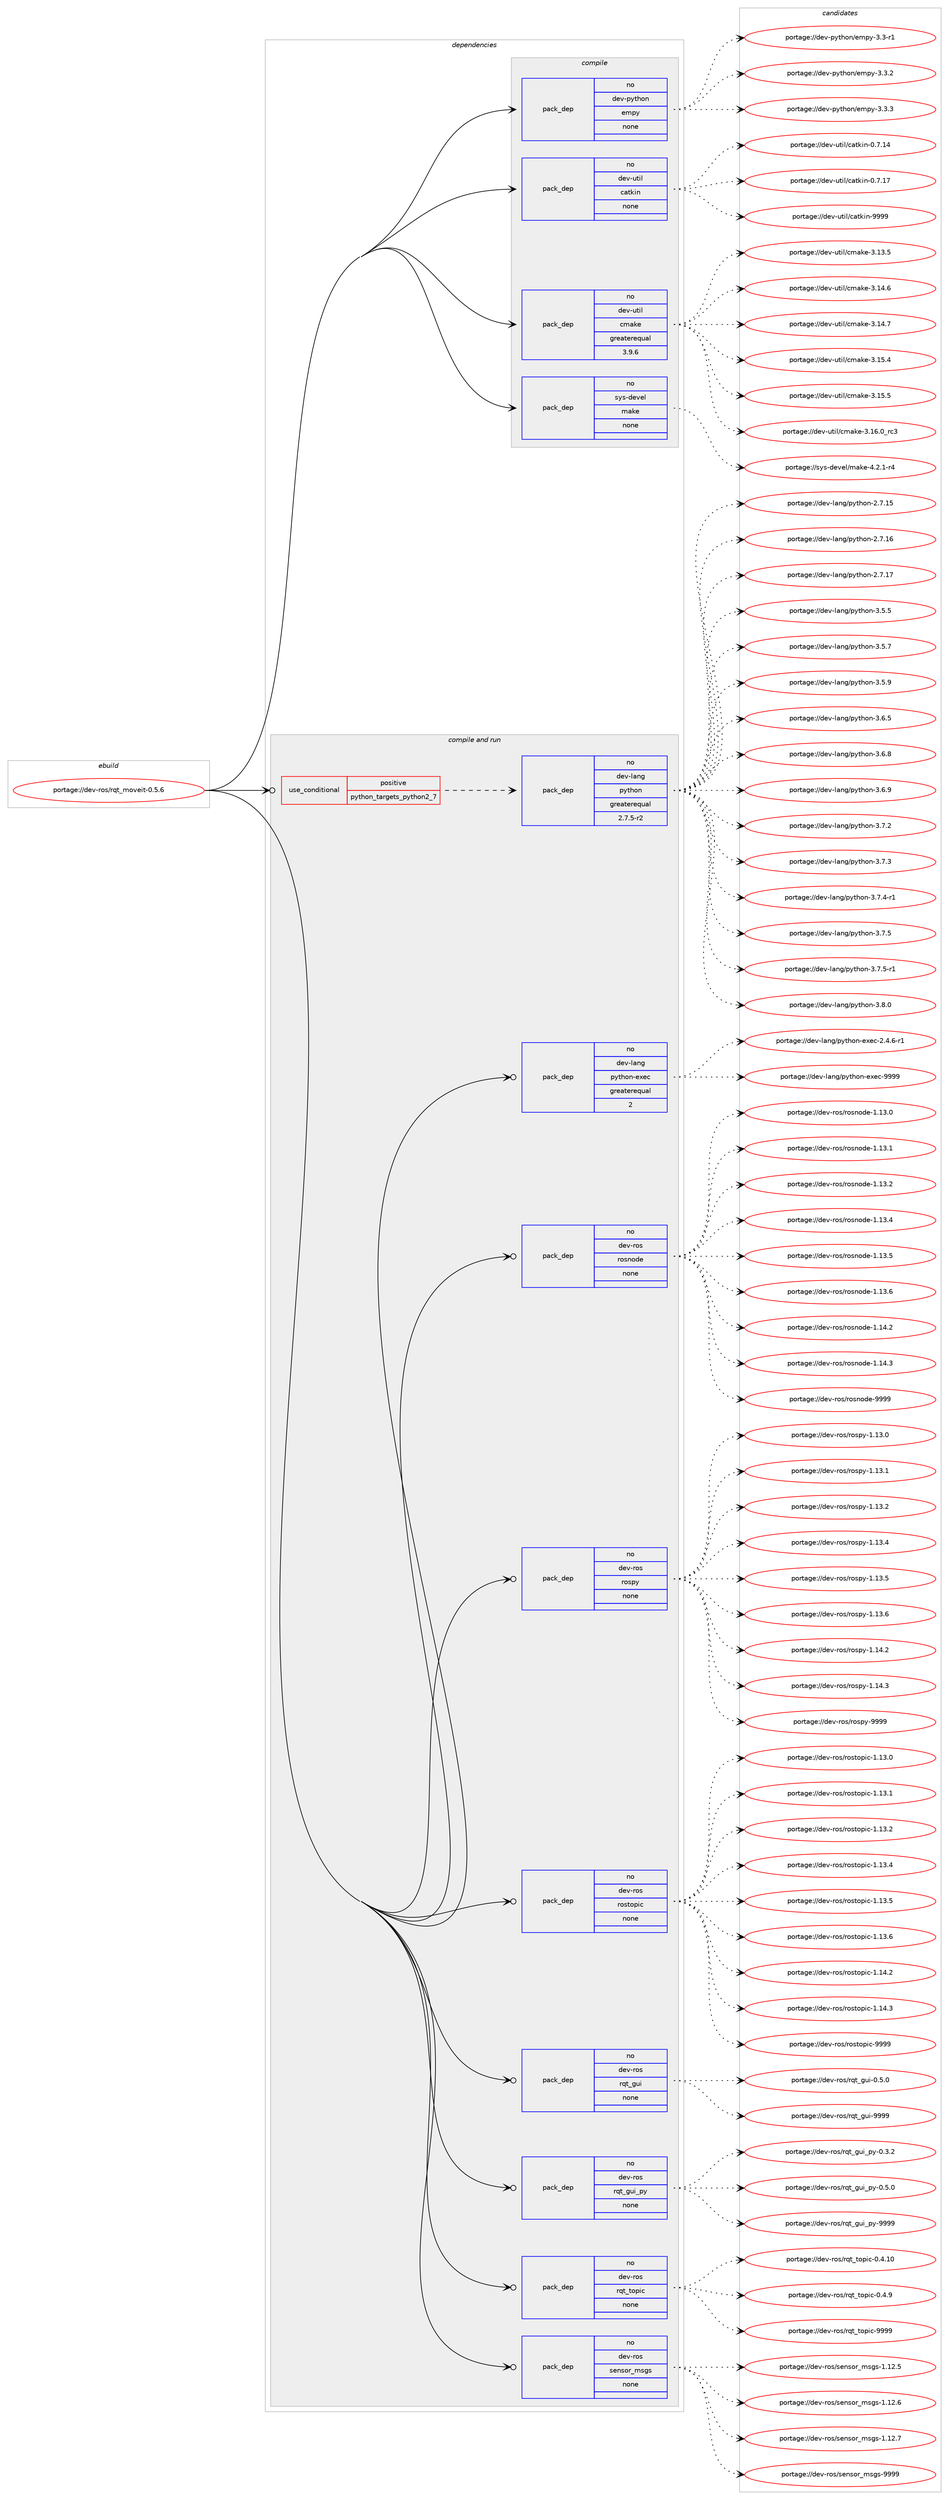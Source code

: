 digraph prolog {

# *************
# Graph options
# *************

newrank=true;
concentrate=true;
compound=true;
graph [rankdir=LR,fontname=Helvetica,fontsize=10,ranksep=1.5];#, ranksep=2.5, nodesep=0.2];
edge  [arrowhead=vee];
node  [fontname=Helvetica,fontsize=10];

# **********
# The ebuild
# **********

subgraph cluster_leftcol {
color=gray;
rank=same;
label=<<i>ebuild</i>>;
id [label="portage://dev-ros/rqt_moveit-0.5.6", color=red, width=4, href="../dev-ros/rqt_moveit-0.5.6.svg"];
}

# ****************
# The dependencies
# ****************

subgraph cluster_midcol {
color=gray;
label=<<i>dependencies</i>>;
subgraph cluster_compile {
fillcolor="#eeeeee";
style=filled;
label=<<i>compile</i>>;
subgraph pack152638 {
dependency200657 [label=<<TABLE BORDER="0" CELLBORDER="1" CELLSPACING="0" CELLPADDING="4" WIDTH="220"><TR><TD ROWSPAN="6" CELLPADDING="30">pack_dep</TD></TR><TR><TD WIDTH="110">no</TD></TR><TR><TD>dev-python</TD></TR><TR><TD>empy</TD></TR><TR><TD>none</TD></TR><TR><TD></TD></TR></TABLE>>, shape=none, color=blue];
}
id:e -> dependency200657:w [weight=20,style="solid",arrowhead="vee"];
subgraph pack152639 {
dependency200658 [label=<<TABLE BORDER="0" CELLBORDER="1" CELLSPACING="0" CELLPADDING="4" WIDTH="220"><TR><TD ROWSPAN="6" CELLPADDING="30">pack_dep</TD></TR><TR><TD WIDTH="110">no</TD></TR><TR><TD>dev-util</TD></TR><TR><TD>catkin</TD></TR><TR><TD>none</TD></TR><TR><TD></TD></TR></TABLE>>, shape=none, color=blue];
}
id:e -> dependency200658:w [weight=20,style="solid",arrowhead="vee"];
subgraph pack152640 {
dependency200659 [label=<<TABLE BORDER="0" CELLBORDER="1" CELLSPACING="0" CELLPADDING="4" WIDTH="220"><TR><TD ROWSPAN="6" CELLPADDING="30">pack_dep</TD></TR><TR><TD WIDTH="110">no</TD></TR><TR><TD>dev-util</TD></TR><TR><TD>cmake</TD></TR><TR><TD>greaterequal</TD></TR><TR><TD>3.9.6</TD></TR></TABLE>>, shape=none, color=blue];
}
id:e -> dependency200659:w [weight=20,style="solid",arrowhead="vee"];
subgraph pack152641 {
dependency200660 [label=<<TABLE BORDER="0" CELLBORDER="1" CELLSPACING="0" CELLPADDING="4" WIDTH="220"><TR><TD ROWSPAN="6" CELLPADDING="30">pack_dep</TD></TR><TR><TD WIDTH="110">no</TD></TR><TR><TD>sys-devel</TD></TR><TR><TD>make</TD></TR><TR><TD>none</TD></TR><TR><TD></TD></TR></TABLE>>, shape=none, color=blue];
}
id:e -> dependency200660:w [weight=20,style="solid",arrowhead="vee"];
}
subgraph cluster_compileandrun {
fillcolor="#eeeeee";
style=filled;
label=<<i>compile and run</i>>;
subgraph cond44591 {
dependency200661 [label=<<TABLE BORDER="0" CELLBORDER="1" CELLSPACING="0" CELLPADDING="4"><TR><TD ROWSPAN="3" CELLPADDING="10">use_conditional</TD></TR><TR><TD>positive</TD></TR><TR><TD>python_targets_python2_7</TD></TR></TABLE>>, shape=none, color=red];
subgraph pack152642 {
dependency200662 [label=<<TABLE BORDER="0" CELLBORDER="1" CELLSPACING="0" CELLPADDING="4" WIDTH="220"><TR><TD ROWSPAN="6" CELLPADDING="30">pack_dep</TD></TR><TR><TD WIDTH="110">no</TD></TR><TR><TD>dev-lang</TD></TR><TR><TD>python</TD></TR><TR><TD>greaterequal</TD></TR><TR><TD>2.7.5-r2</TD></TR></TABLE>>, shape=none, color=blue];
}
dependency200661:e -> dependency200662:w [weight=20,style="dashed",arrowhead="vee"];
}
id:e -> dependency200661:w [weight=20,style="solid",arrowhead="odotvee"];
subgraph pack152643 {
dependency200663 [label=<<TABLE BORDER="0" CELLBORDER="1" CELLSPACING="0" CELLPADDING="4" WIDTH="220"><TR><TD ROWSPAN="6" CELLPADDING="30">pack_dep</TD></TR><TR><TD WIDTH="110">no</TD></TR><TR><TD>dev-lang</TD></TR><TR><TD>python-exec</TD></TR><TR><TD>greaterequal</TD></TR><TR><TD>2</TD></TR></TABLE>>, shape=none, color=blue];
}
id:e -> dependency200663:w [weight=20,style="solid",arrowhead="odotvee"];
subgraph pack152644 {
dependency200664 [label=<<TABLE BORDER="0" CELLBORDER="1" CELLSPACING="0" CELLPADDING="4" WIDTH="220"><TR><TD ROWSPAN="6" CELLPADDING="30">pack_dep</TD></TR><TR><TD WIDTH="110">no</TD></TR><TR><TD>dev-ros</TD></TR><TR><TD>rosnode</TD></TR><TR><TD>none</TD></TR><TR><TD></TD></TR></TABLE>>, shape=none, color=blue];
}
id:e -> dependency200664:w [weight=20,style="solid",arrowhead="odotvee"];
subgraph pack152645 {
dependency200665 [label=<<TABLE BORDER="0" CELLBORDER="1" CELLSPACING="0" CELLPADDING="4" WIDTH="220"><TR><TD ROWSPAN="6" CELLPADDING="30">pack_dep</TD></TR><TR><TD WIDTH="110">no</TD></TR><TR><TD>dev-ros</TD></TR><TR><TD>rospy</TD></TR><TR><TD>none</TD></TR><TR><TD></TD></TR></TABLE>>, shape=none, color=blue];
}
id:e -> dependency200665:w [weight=20,style="solid",arrowhead="odotvee"];
subgraph pack152646 {
dependency200666 [label=<<TABLE BORDER="0" CELLBORDER="1" CELLSPACING="0" CELLPADDING="4" WIDTH="220"><TR><TD ROWSPAN="6" CELLPADDING="30">pack_dep</TD></TR><TR><TD WIDTH="110">no</TD></TR><TR><TD>dev-ros</TD></TR><TR><TD>rostopic</TD></TR><TR><TD>none</TD></TR><TR><TD></TD></TR></TABLE>>, shape=none, color=blue];
}
id:e -> dependency200666:w [weight=20,style="solid",arrowhead="odotvee"];
subgraph pack152647 {
dependency200667 [label=<<TABLE BORDER="0" CELLBORDER="1" CELLSPACING="0" CELLPADDING="4" WIDTH="220"><TR><TD ROWSPAN="6" CELLPADDING="30">pack_dep</TD></TR><TR><TD WIDTH="110">no</TD></TR><TR><TD>dev-ros</TD></TR><TR><TD>rqt_gui</TD></TR><TR><TD>none</TD></TR><TR><TD></TD></TR></TABLE>>, shape=none, color=blue];
}
id:e -> dependency200667:w [weight=20,style="solid",arrowhead="odotvee"];
subgraph pack152648 {
dependency200668 [label=<<TABLE BORDER="0" CELLBORDER="1" CELLSPACING="0" CELLPADDING="4" WIDTH="220"><TR><TD ROWSPAN="6" CELLPADDING="30">pack_dep</TD></TR><TR><TD WIDTH="110">no</TD></TR><TR><TD>dev-ros</TD></TR><TR><TD>rqt_gui_py</TD></TR><TR><TD>none</TD></TR><TR><TD></TD></TR></TABLE>>, shape=none, color=blue];
}
id:e -> dependency200668:w [weight=20,style="solid",arrowhead="odotvee"];
subgraph pack152649 {
dependency200669 [label=<<TABLE BORDER="0" CELLBORDER="1" CELLSPACING="0" CELLPADDING="4" WIDTH="220"><TR><TD ROWSPAN="6" CELLPADDING="30">pack_dep</TD></TR><TR><TD WIDTH="110">no</TD></TR><TR><TD>dev-ros</TD></TR><TR><TD>rqt_topic</TD></TR><TR><TD>none</TD></TR><TR><TD></TD></TR></TABLE>>, shape=none, color=blue];
}
id:e -> dependency200669:w [weight=20,style="solid",arrowhead="odotvee"];
subgraph pack152650 {
dependency200670 [label=<<TABLE BORDER="0" CELLBORDER="1" CELLSPACING="0" CELLPADDING="4" WIDTH="220"><TR><TD ROWSPAN="6" CELLPADDING="30">pack_dep</TD></TR><TR><TD WIDTH="110">no</TD></TR><TR><TD>dev-ros</TD></TR><TR><TD>sensor_msgs</TD></TR><TR><TD>none</TD></TR><TR><TD></TD></TR></TABLE>>, shape=none, color=blue];
}
id:e -> dependency200670:w [weight=20,style="solid",arrowhead="odotvee"];
}
subgraph cluster_run {
fillcolor="#eeeeee";
style=filled;
label=<<i>run</i>>;
}
}

# **************
# The candidates
# **************

subgraph cluster_choices {
rank=same;
color=gray;
label=<<i>candidates</i>>;

subgraph choice152638 {
color=black;
nodesep=1;
choiceportage1001011184511212111610411111047101109112121455146514511449 [label="portage://dev-python/empy-3.3-r1", color=red, width=4,href="../dev-python/empy-3.3-r1.svg"];
choiceportage1001011184511212111610411111047101109112121455146514650 [label="portage://dev-python/empy-3.3.2", color=red, width=4,href="../dev-python/empy-3.3.2.svg"];
choiceportage1001011184511212111610411111047101109112121455146514651 [label="portage://dev-python/empy-3.3.3", color=red, width=4,href="../dev-python/empy-3.3.3.svg"];
dependency200657:e -> choiceportage1001011184511212111610411111047101109112121455146514511449:w [style=dotted,weight="100"];
dependency200657:e -> choiceportage1001011184511212111610411111047101109112121455146514650:w [style=dotted,weight="100"];
dependency200657:e -> choiceportage1001011184511212111610411111047101109112121455146514651:w [style=dotted,weight="100"];
}
subgraph choice152639 {
color=black;
nodesep=1;
choiceportage1001011184511711610510847999711610710511045484655464952 [label="portage://dev-util/catkin-0.7.14", color=red, width=4,href="../dev-util/catkin-0.7.14.svg"];
choiceportage1001011184511711610510847999711610710511045484655464955 [label="portage://dev-util/catkin-0.7.17", color=red, width=4,href="../dev-util/catkin-0.7.17.svg"];
choiceportage100101118451171161051084799971161071051104557575757 [label="portage://dev-util/catkin-9999", color=red, width=4,href="../dev-util/catkin-9999.svg"];
dependency200658:e -> choiceportage1001011184511711610510847999711610710511045484655464952:w [style=dotted,weight="100"];
dependency200658:e -> choiceportage1001011184511711610510847999711610710511045484655464955:w [style=dotted,weight="100"];
dependency200658:e -> choiceportage100101118451171161051084799971161071051104557575757:w [style=dotted,weight="100"];
}
subgraph choice152640 {
color=black;
nodesep=1;
choiceportage1001011184511711610510847991099710710145514649514653 [label="portage://dev-util/cmake-3.13.5", color=red, width=4,href="../dev-util/cmake-3.13.5.svg"];
choiceportage1001011184511711610510847991099710710145514649524654 [label="portage://dev-util/cmake-3.14.6", color=red, width=4,href="../dev-util/cmake-3.14.6.svg"];
choiceportage1001011184511711610510847991099710710145514649524655 [label="portage://dev-util/cmake-3.14.7", color=red, width=4,href="../dev-util/cmake-3.14.7.svg"];
choiceportage1001011184511711610510847991099710710145514649534652 [label="portage://dev-util/cmake-3.15.4", color=red, width=4,href="../dev-util/cmake-3.15.4.svg"];
choiceportage1001011184511711610510847991099710710145514649534653 [label="portage://dev-util/cmake-3.15.5", color=red, width=4,href="../dev-util/cmake-3.15.5.svg"];
choiceportage1001011184511711610510847991099710710145514649544648951149951 [label="portage://dev-util/cmake-3.16.0_rc3", color=red, width=4,href="../dev-util/cmake-3.16.0_rc3.svg"];
dependency200659:e -> choiceportage1001011184511711610510847991099710710145514649514653:w [style=dotted,weight="100"];
dependency200659:e -> choiceportage1001011184511711610510847991099710710145514649524654:w [style=dotted,weight="100"];
dependency200659:e -> choiceportage1001011184511711610510847991099710710145514649524655:w [style=dotted,weight="100"];
dependency200659:e -> choiceportage1001011184511711610510847991099710710145514649534652:w [style=dotted,weight="100"];
dependency200659:e -> choiceportage1001011184511711610510847991099710710145514649534653:w [style=dotted,weight="100"];
dependency200659:e -> choiceportage1001011184511711610510847991099710710145514649544648951149951:w [style=dotted,weight="100"];
}
subgraph choice152641 {
color=black;
nodesep=1;
choiceportage1151211154510010111810110847109971071014552465046494511452 [label="portage://sys-devel/make-4.2.1-r4", color=red, width=4,href="../sys-devel/make-4.2.1-r4.svg"];
dependency200660:e -> choiceportage1151211154510010111810110847109971071014552465046494511452:w [style=dotted,weight="100"];
}
subgraph choice152642 {
color=black;
nodesep=1;
choiceportage10010111845108971101034711212111610411111045504655464953 [label="portage://dev-lang/python-2.7.15", color=red, width=4,href="../dev-lang/python-2.7.15.svg"];
choiceportage10010111845108971101034711212111610411111045504655464954 [label="portage://dev-lang/python-2.7.16", color=red, width=4,href="../dev-lang/python-2.7.16.svg"];
choiceportage10010111845108971101034711212111610411111045504655464955 [label="portage://dev-lang/python-2.7.17", color=red, width=4,href="../dev-lang/python-2.7.17.svg"];
choiceportage100101118451089711010347112121116104111110455146534653 [label="portage://dev-lang/python-3.5.5", color=red, width=4,href="../dev-lang/python-3.5.5.svg"];
choiceportage100101118451089711010347112121116104111110455146534655 [label="portage://dev-lang/python-3.5.7", color=red, width=4,href="../dev-lang/python-3.5.7.svg"];
choiceportage100101118451089711010347112121116104111110455146534657 [label="portage://dev-lang/python-3.5.9", color=red, width=4,href="../dev-lang/python-3.5.9.svg"];
choiceportage100101118451089711010347112121116104111110455146544653 [label="portage://dev-lang/python-3.6.5", color=red, width=4,href="../dev-lang/python-3.6.5.svg"];
choiceportage100101118451089711010347112121116104111110455146544656 [label="portage://dev-lang/python-3.6.8", color=red, width=4,href="../dev-lang/python-3.6.8.svg"];
choiceportage100101118451089711010347112121116104111110455146544657 [label="portage://dev-lang/python-3.6.9", color=red, width=4,href="../dev-lang/python-3.6.9.svg"];
choiceportage100101118451089711010347112121116104111110455146554650 [label="portage://dev-lang/python-3.7.2", color=red, width=4,href="../dev-lang/python-3.7.2.svg"];
choiceportage100101118451089711010347112121116104111110455146554651 [label="portage://dev-lang/python-3.7.3", color=red, width=4,href="../dev-lang/python-3.7.3.svg"];
choiceportage1001011184510897110103471121211161041111104551465546524511449 [label="portage://dev-lang/python-3.7.4-r1", color=red, width=4,href="../dev-lang/python-3.7.4-r1.svg"];
choiceportage100101118451089711010347112121116104111110455146554653 [label="portage://dev-lang/python-3.7.5", color=red, width=4,href="../dev-lang/python-3.7.5.svg"];
choiceportage1001011184510897110103471121211161041111104551465546534511449 [label="portage://dev-lang/python-3.7.5-r1", color=red, width=4,href="../dev-lang/python-3.7.5-r1.svg"];
choiceportage100101118451089711010347112121116104111110455146564648 [label="portage://dev-lang/python-3.8.0", color=red, width=4,href="../dev-lang/python-3.8.0.svg"];
dependency200662:e -> choiceportage10010111845108971101034711212111610411111045504655464953:w [style=dotted,weight="100"];
dependency200662:e -> choiceportage10010111845108971101034711212111610411111045504655464954:w [style=dotted,weight="100"];
dependency200662:e -> choiceportage10010111845108971101034711212111610411111045504655464955:w [style=dotted,weight="100"];
dependency200662:e -> choiceportage100101118451089711010347112121116104111110455146534653:w [style=dotted,weight="100"];
dependency200662:e -> choiceportage100101118451089711010347112121116104111110455146534655:w [style=dotted,weight="100"];
dependency200662:e -> choiceportage100101118451089711010347112121116104111110455146534657:w [style=dotted,weight="100"];
dependency200662:e -> choiceportage100101118451089711010347112121116104111110455146544653:w [style=dotted,weight="100"];
dependency200662:e -> choiceportage100101118451089711010347112121116104111110455146544656:w [style=dotted,weight="100"];
dependency200662:e -> choiceportage100101118451089711010347112121116104111110455146544657:w [style=dotted,weight="100"];
dependency200662:e -> choiceportage100101118451089711010347112121116104111110455146554650:w [style=dotted,weight="100"];
dependency200662:e -> choiceportage100101118451089711010347112121116104111110455146554651:w [style=dotted,weight="100"];
dependency200662:e -> choiceportage1001011184510897110103471121211161041111104551465546524511449:w [style=dotted,weight="100"];
dependency200662:e -> choiceportage100101118451089711010347112121116104111110455146554653:w [style=dotted,weight="100"];
dependency200662:e -> choiceportage1001011184510897110103471121211161041111104551465546534511449:w [style=dotted,weight="100"];
dependency200662:e -> choiceportage100101118451089711010347112121116104111110455146564648:w [style=dotted,weight="100"];
}
subgraph choice152643 {
color=black;
nodesep=1;
choiceportage10010111845108971101034711212111610411111045101120101994550465246544511449 [label="portage://dev-lang/python-exec-2.4.6-r1", color=red, width=4,href="../dev-lang/python-exec-2.4.6-r1.svg"];
choiceportage10010111845108971101034711212111610411111045101120101994557575757 [label="portage://dev-lang/python-exec-9999", color=red, width=4,href="../dev-lang/python-exec-9999.svg"];
dependency200663:e -> choiceportage10010111845108971101034711212111610411111045101120101994550465246544511449:w [style=dotted,weight="100"];
dependency200663:e -> choiceportage10010111845108971101034711212111610411111045101120101994557575757:w [style=dotted,weight="100"];
}
subgraph choice152644 {
color=black;
nodesep=1;
choiceportage100101118451141111154711411111511011110010145494649514648 [label="portage://dev-ros/rosnode-1.13.0", color=red, width=4,href="../dev-ros/rosnode-1.13.0.svg"];
choiceportage100101118451141111154711411111511011110010145494649514649 [label="portage://dev-ros/rosnode-1.13.1", color=red, width=4,href="../dev-ros/rosnode-1.13.1.svg"];
choiceportage100101118451141111154711411111511011110010145494649514650 [label="portage://dev-ros/rosnode-1.13.2", color=red, width=4,href="../dev-ros/rosnode-1.13.2.svg"];
choiceportage100101118451141111154711411111511011110010145494649514652 [label="portage://dev-ros/rosnode-1.13.4", color=red, width=4,href="../dev-ros/rosnode-1.13.4.svg"];
choiceportage100101118451141111154711411111511011110010145494649514653 [label="portage://dev-ros/rosnode-1.13.5", color=red, width=4,href="../dev-ros/rosnode-1.13.5.svg"];
choiceportage100101118451141111154711411111511011110010145494649514654 [label="portage://dev-ros/rosnode-1.13.6", color=red, width=4,href="../dev-ros/rosnode-1.13.6.svg"];
choiceportage100101118451141111154711411111511011110010145494649524650 [label="portage://dev-ros/rosnode-1.14.2", color=red, width=4,href="../dev-ros/rosnode-1.14.2.svg"];
choiceportage100101118451141111154711411111511011110010145494649524651 [label="portage://dev-ros/rosnode-1.14.3", color=red, width=4,href="../dev-ros/rosnode-1.14.3.svg"];
choiceportage10010111845114111115471141111151101111001014557575757 [label="portage://dev-ros/rosnode-9999", color=red, width=4,href="../dev-ros/rosnode-9999.svg"];
dependency200664:e -> choiceportage100101118451141111154711411111511011110010145494649514648:w [style=dotted,weight="100"];
dependency200664:e -> choiceportage100101118451141111154711411111511011110010145494649514649:w [style=dotted,weight="100"];
dependency200664:e -> choiceportage100101118451141111154711411111511011110010145494649514650:w [style=dotted,weight="100"];
dependency200664:e -> choiceportage100101118451141111154711411111511011110010145494649514652:w [style=dotted,weight="100"];
dependency200664:e -> choiceportage100101118451141111154711411111511011110010145494649514653:w [style=dotted,weight="100"];
dependency200664:e -> choiceportage100101118451141111154711411111511011110010145494649514654:w [style=dotted,weight="100"];
dependency200664:e -> choiceportage100101118451141111154711411111511011110010145494649524650:w [style=dotted,weight="100"];
dependency200664:e -> choiceportage100101118451141111154711411111511011110010145494649524651:w [style=dotted,weight="100"];
dependency200664:e -> choiceportage10010111845114111115471141111151101111001014557575757:w [style=dotted,weight="100"];
}
subgraph choice152645 {
color=black;
nodesep=1;
choiceportage100101118451141111154711411111511212145494649514648 [label="portage://dev-ros/rospy-1.13.0", color=red, width=4,href="../dev-ros/rospy-1.13.0.svg"];
choiceportage100101118451141111154711411111511212145494649514649 [label="portage://dev-ros/rospy-1.13.1", color=red, width=4,href="../dev-ros/rospy-1.13.1.svg"];
choiceportage100101118451141111154711411111511212145494649514650 [label="portage://dev-ros/rospy-1.13.2", color=red, width=4,href="../dev-ros/rospy-1.13.2.svg"];
choiceportage100101118451141111154711411111511212145494649514652 [label="portage://dev-ros/rospy-1.13.4", color=red, width=4,href="../dev-ros/rospy-1.13.4.svg"];
choiceportage100101118451141111154711411111511212145494649514653 [label="portage://dev-ros/rospy-1.13.5", color=red, width=4,href="../dev-ros/rospy-1.13.5.svg"];
choiceportage100101118451141111154711411111511212145494649514654 [label="portage://dev-ros/rospy-1.13.6", color=red, width=4,href="../dev-ros/rospy-1.13.6.svg"];
choiceportage100101118451141111154711411111511212145494649524650 [label="portage://dev-ros/rospy-1.14.2", color=red, width=4,href="../dev-ros/rospy-1.14.2.svg"];
choiceportage100101118451141111154711411111511212145494649524651 [label="portage://dev-ros/rospy-1.14.3", color=red, width=4,href="../dev-ros/rospy-1.14.3.svg"];
choiceportage10010111845114111115471141111151121214557575757 [label="portage://dev-ros/rospy-9999", color=red, width=4,href="../dev-ros/rospy-9999.svg"];
dependency200665:e -> choiceportage100101118451141111154711411111511212145494649514648:w [style=dotted,weight="100"];
dependency200665:e -> choiceportage100101118451141111154711411111511212145494649514649:w [style=dotted,weight="100"];
dependency200665:e -> choiceportage100101118451141111154711411111511212145494649514650:w [style=dotted,weight="100"];
dependency200665:e -> choiceportage100101118451141111154711411111511212145494649514652:w [style=dotted,weight="100"];
dependency200665:e -> choiceportage100101118451141111154711411111511212145494649514653:w [style=dotted,weight="100"];
dependency200665:e -> choiceportage100101118451141111154711411111511212145494649514654:w [style=dotted,weight="100"];
dependency200665:e -> choiceportage100101118451141111154711411111511212145494649524650:w [style=dotted,weight="100"];
dependency200665:e -> choiceportage100101118451141111154711411111511212145494649524651:w [style=dotted,weight="100"];
dependency200665:e -> choiceportage10010111845114111115471141111151121214557575757:w [style=dotted,weight="100"];
}
subgraph choice152646 {
color=black;
nodesep=1;
choiceportage10010111845114111115471141111151161111121059945494649514648 [label="portage://dev-ros/rostopic-1.13.0", color=red, width=4,href="../dev-ros/rostopic-1.13.0.svg"];
choiceportage10010111845114111115471141111151161111121059945494649514649 [label="portage://dev-ros/rostopic-1.13.1", color=red, width=4,href="../dev-ros/rostopic-1.13.1.svg"];
choiceportage10010111845114111115471141111151161111121059945494649514650 [label="portage://dev-ros/rostopic-1.13.2", color=red, width=4,href="../dev-ros/rostopic-1.13.2.svg"];
choiceportage10010111845114111115471141111151161111121059945494649514652 [label="portage://dev-ros/rostopic-1.13.4", color=red, width=4,href="../dev-ros/rostopic-1.13.4.svg"];
choiceportage10010111845114111115471141111151161111121059945494649514653 [label="portage://dev-ros/rostopic-1.13.5", color=red, width=4,href="../dev-ros/rostopic-1.13.5.svg"];
choiceportage10010111845114111115471141111151161111121059945494649514654 [label="portage://dev-ros/rostopic-1.13.6", color=red, width=4,href="../dev-ros/rostopic-1.13.6.svg"];
choiceportage10010111845114111115471141111151161111121059945494649524650 [label="portage://dev-ros/rostopic-1.14.2", color=red, width=4,href="../dev-ros/rostopic-1.14.2.svg"];
choiceportage10010111845114111115471141111151161111121059945494649524651 [label="portage://dev-ros/rostopic-1.14.3", color=red, width=4,href="../dev-ros/rostopic-1.14.3.svg"];
choiceportage1001011184511411111547114111115116111112105994557575757 [label="portage://dev-ros/rostopic-9999", color=red, width=4,href="../dev-ros/rostopic-9999.svg"];
dependency200666:e -> choiceportage10010111845114111115471141111151161111121059945494649514648:w [style=dotted,weight="100"];
dependency200666:e -> choiceportage10010111845114111115471141111151161111121059945494649514649:w [style=dotted,weight="100"];
dependency200666:e -> choiceportage10010111845114111115471141111151161111121059945494649514650:w [style=dotted,weight="100"];
dependency200666:e -> choiceportage10010111845114111115471141111151161111121059945494649514652:w [style=dotted,weight="100"];
dependency200666:e -> choiceportage10010111845114111115471141111151161111121059945494649514653:w [style=dotted,weight="100"];
dependency200666:e -> choiceportage10010111845114111115471141111151161111121059945494649514654:w [style=dotted,weight="100"];
dependency200666:e -> choiceportage10010111845114111115471141111151161111121059945494649524650:w [style=dotted,weight="100"];
dependency200666:e -> choiceportage10010111845114111115471141111151161111121059945494649524651:w [style=dotted,weight="100"];
dependency200666:e -> choiceportage1001011184511411111547114111115116111112105994557575757:w [style=dotted,weight="100"];
}
subgraph choice152647 {
color=black;
nodesep=1;
choiceportage100101118451141111154711411311695103117105454846534648 [label="portage://dev-ros/rqt_gui-0.5.0", color=red, width=4,href="../dev-ros/rqt_gui-0.5.0.svg"];
choiceportage1001011184511411111547114113116951031171054557575757 [label="portage://dev-ros/rqt_gui-9999", color=red, width=4,href="../dev-ros/rqt_gui-9999.svg"];
dependency200667:e -> choiceportage100101118451141111154711411311695103117105454846534648:w [style=dotted,weight="100"];
dependency200667:e -> choiceportage1001011184511411111547114113116951031171054557575757:w [style=dotted,weight="100"];
}
subgraph choice152648 {
color=black;
nodesep=1;
choiceportage10010111845114111115471141131169510311710595112121454846514650 [label="portage://dev-ros/rqt_gui_py-0.3.2", color=red, width=4,href="../dev-ros/rqt_gui_py-0.3.2.svg"];
choiceportage10010111845114111115471141131169510311710595112121454846534648 [label="portage://dev-ros/rqt_gui_py-0.5.0", color=red, width=4,href="../dev-ros/rqt_gui_py-0.5.0.svg"];
choiceportage100101118451141111154711411311695103117105951121214557575757 [label="portage://dev-ros/rqt_gui_py-9999", color=red, width=4,href="../dev-ros/rqt_gui_py-9999.svg"];
dependency200668:e -> choiceportage10010111845114111115471141131169510311710595112121454846514650:w [style=dotted,weight="100"];
dependency200668:e -> choiceportage10010111845114111115471141131169510311710595112121454846534648:w [style=dotted,weight="100"];
dependency200668:e -> choiceportage100101118451141111154711411311695103117105951121214557575757:w [style=dotted,weight="100"];
}
subgraph choice152649 {
color=black;
nodesep=1;
choiceportage1001011184511411111547114113116951161111121059945484652464948 [label="portage://dev-ros/rqt_topic-0.4.10", color=red, width=4,href="../dev-ros/rqt_topic-0.4.10.svg"];
choiceportage10010111845114111115471141131169511611111210599454846524657 [label="portage://dev-ros/rqt_topic-0.4.9", color=red, width=4,href="../dev-ros/rqt_topic-0.4.9.svg"];
choiceportage100101118451141111154711411311695116111112105994557575757 [label="portage://dev-ros/rqt_topic-9999", color=red, width=4,href="../dev-ros/rqt_topic-9999.svg"];
dependency200669:e -> choiceportage1001011184511411111547114113116951161111121059945484652464948:w [style=dotted,weight="100"];
dependency200669:e -> choiceportage10010111845114111115471141131169511611111210599454846524657:w [style=dotted,weight="100"];
dependency200669:e -> choiceportage100101118451141111154711411311695116111112105994557575757:w [style=dotted,weight="100"];
}
subgraph choice152650 {
color=black;
nodesep=1;
choiceportage10010111845114111115471151011101151111149510911510311545494649504653 [label="portage://dev-ros/sensor_msgs-1.12.5", color=red, width=4,href="../dev-ros/sensor_msgs-1.12.5.svg"];
choiceportage10010111845114111115471151011101151111149510911510311545494649504654 [label="portage://dev-ros/sensor_msgs-1.12.6", color=red, width=4,href="../dev-ros/sensor_msgs-1.12.6.svg"];
choiceportage10010111845114111115471151011101151111149510911510311545494649504655 [label="portage://dev-ros/sensor_msgs-1.12.7", color=red, width=4,href="../dev-ros/sensor_msgs-1.12.7.svg"];
choiceportage1001011184511411111547115101110115111114951091151031154557575757 [label="portage://dev-ros/sensor_msgs-9999", color=red, width=4,href="../dev-ros/sensor_msgs-9999.svg"];
dependency200670:e -> choiceportage10010111845114111115471151011101151111149510911510311545494649504653:w [style=dotted,weight="100"];
dependency200670:e -> choiceportage10010111845114111115471151011101151111149510911510311545494649504654:w [style=dotted,weight="100"];
dependency200670:e -> choiceportage10010111845114111115471151011101151111149510911510311545494649504655:w [style=dotted,weight="100"];
dependency200670:e -> choiceportage1001011184511411111547115101110115111114951091151031154557575757:w [style=dotted,weight="100"];
}
}

}
